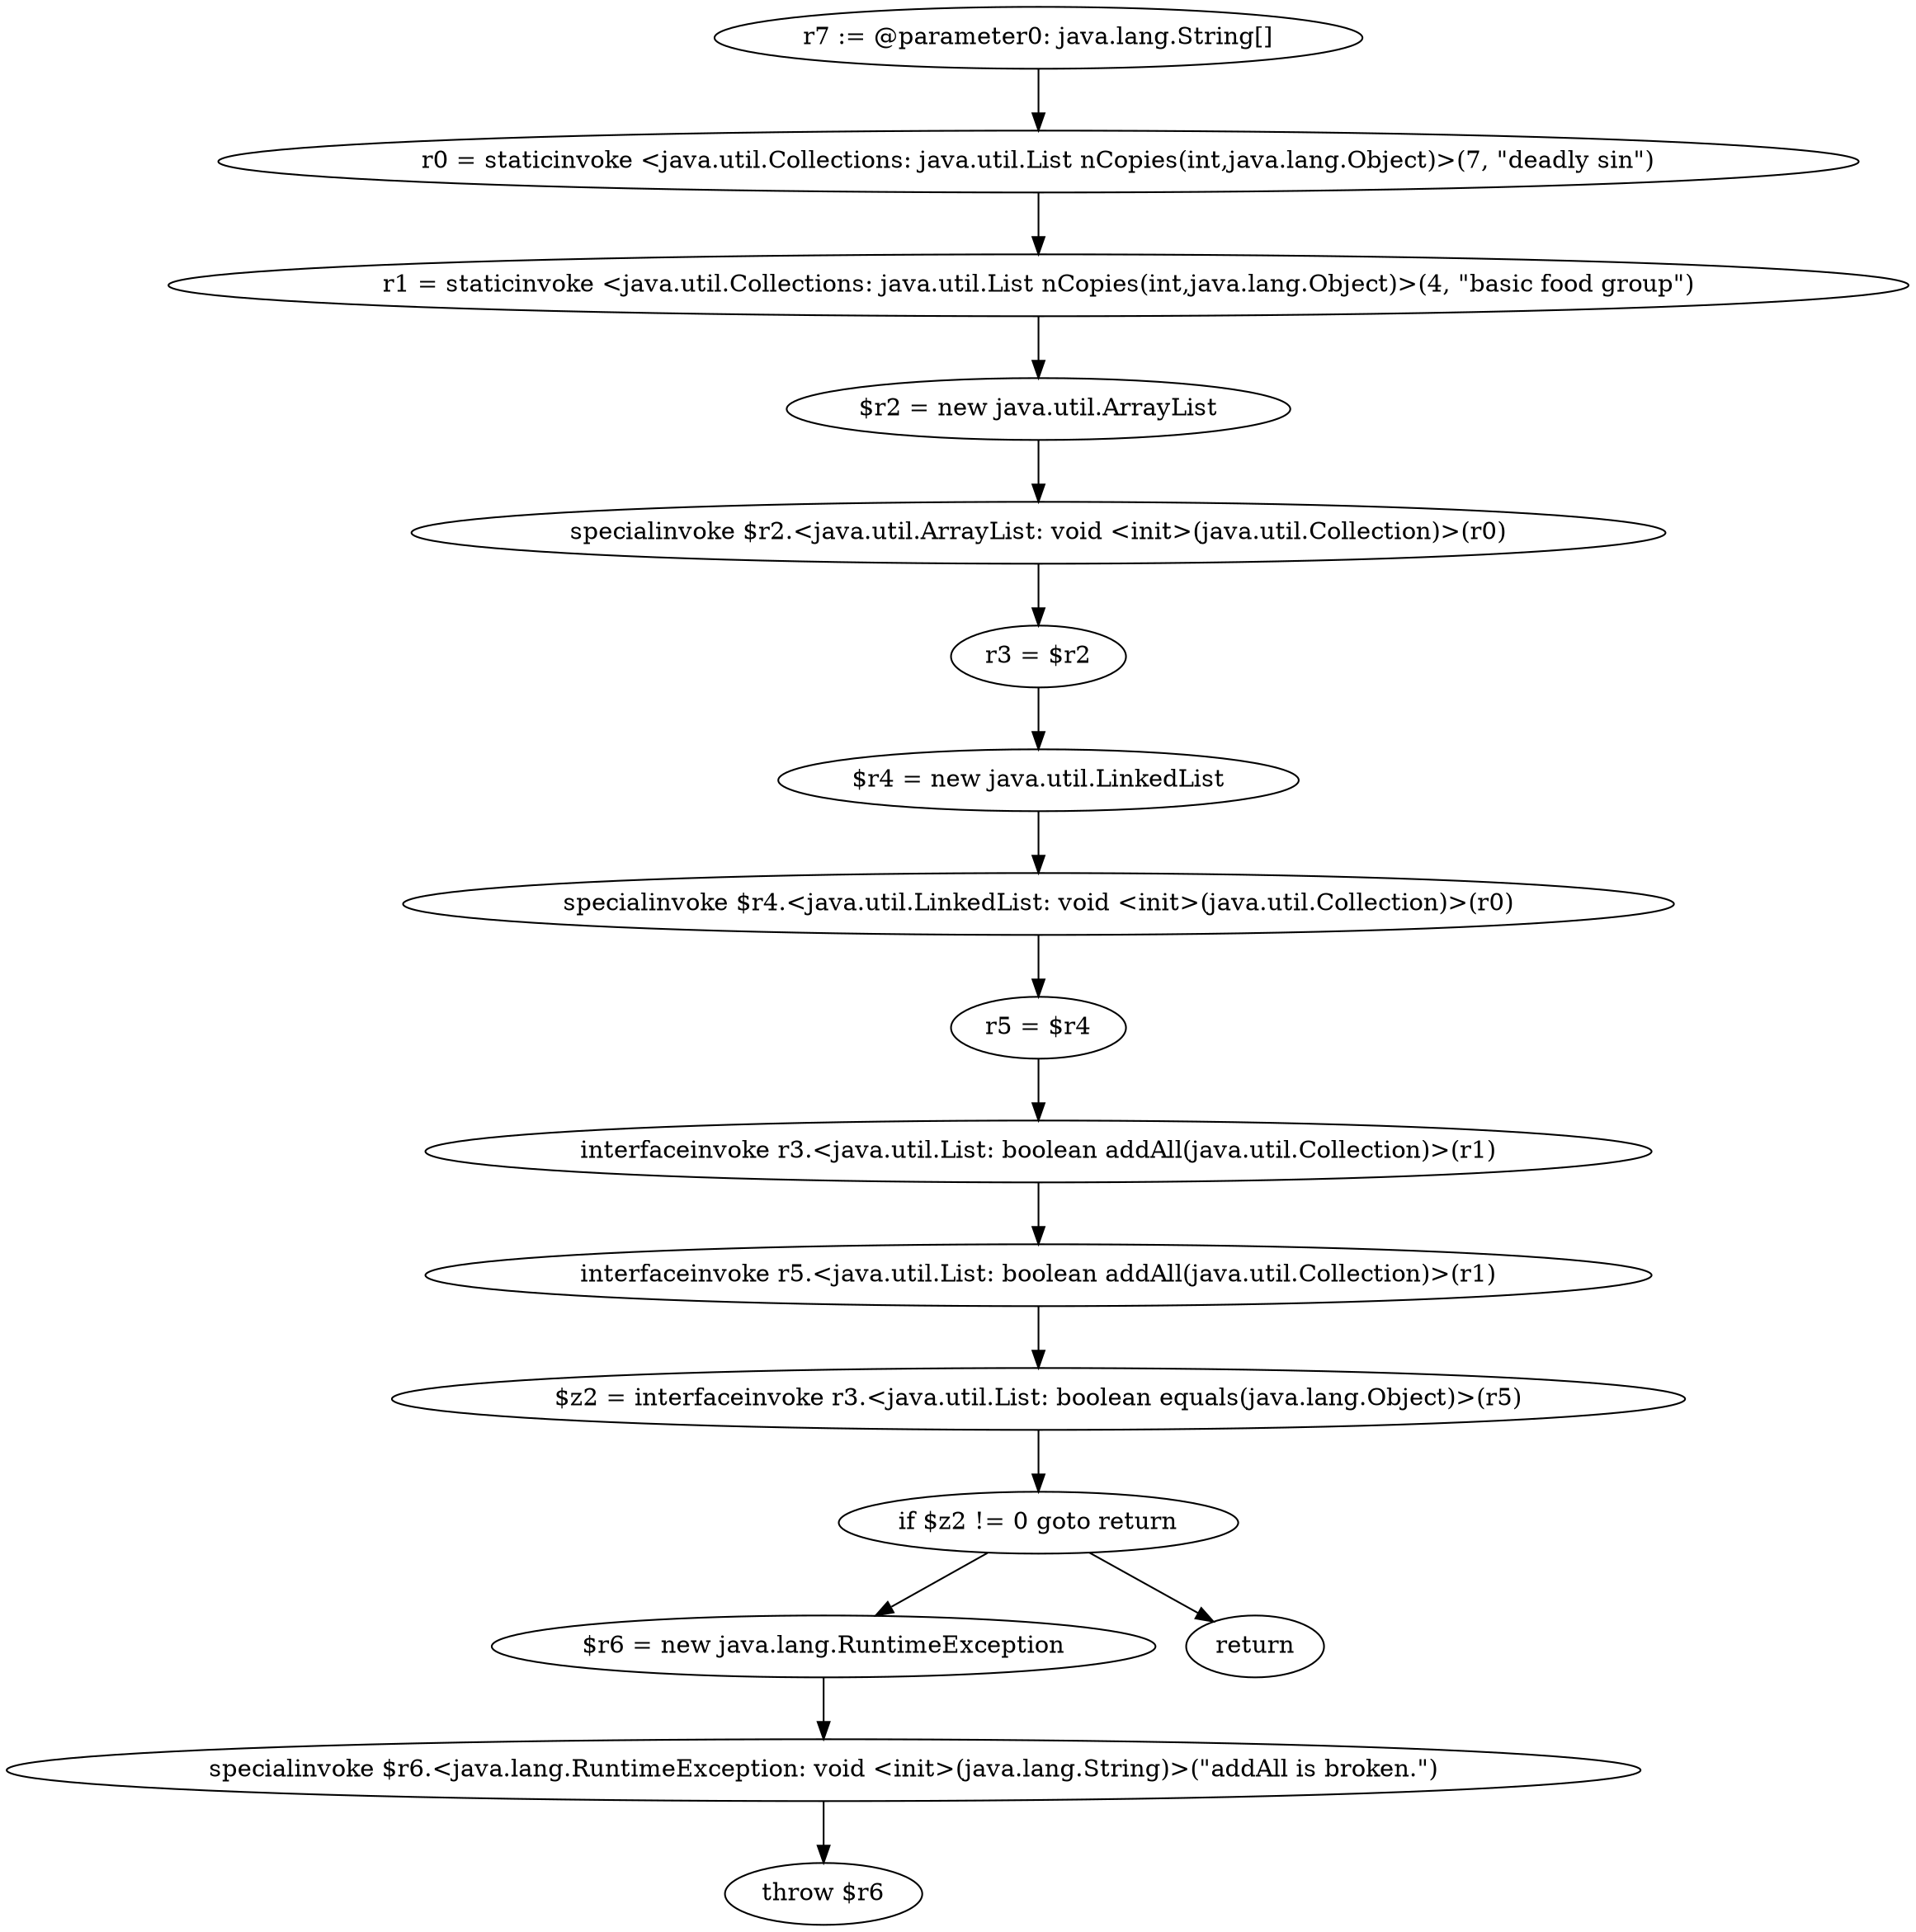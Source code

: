 digraph "unitGraph" {
    "r7 := @parameter0: java.lang.String[]"
    "r0 = staticinvoke <java.util.Collections: java.util.List nCopies(int,java.lang.Object)>(7, \"deadly sin\")"
    "r1 = staticinvoke <java.util.Collections: java.util.List nCopies(int,java.lang.Object)>(4, \"basic food group\")"
    "$r2 = new java.util.ArrayList"
    "specialinvoke $r2.<java.util.ArrayList: void <init>(java.util.Collection)>(r0)"
    "r3 = $r2"
    "$r4 = new java.util.LinkedList"
    "specialinvoke $r4.<java.util.LinkedList: void <init>(java.util.Collection)>(r0)"
    "r5 = $r4"
    "interfaceinvoke r3.<java.util.List: boolean addAll(java.util.Collection)>(r1)"
    "interfaceinvoke r5.<java.util.List: boolean addAll(java.util.Collection)>(r1)"
    "$z2 = interfaceinvoke r3.<java.util.List: boolean equals(java.lang.Object)>(r5)"
    "if $z2 != 0 goto return"
    "$r6 = new java.lang.RuntimeException"
    "specialinvoke $r6.<java.lang.RuntimeException: void <init>(java.lang.String)>(\"addAll is broken.\")"
    "throw $r6"
    "return"
    "r7 := @parameter0: java.lang.String[]"->"r0 = staticinvoke <java.util.Collections: java.util.List nCopies(int,java.lang.Object)>(7, \"deadly sin\")";
    "r0 = staticinvoke <java.util.Collections: java.util.List nCopies(int,java.lang.Object)>(7, \"deadly sin\")"->"r1 = staticinvoke <java.util.Collections: java.util.List nCopies(int,java.lang.Object)>(4, \"basic food group\")";
    "r1 = staticinvoke <java.util.Collections: java.util.List nCopies(int,java.lang.Object)>(4, \"basic food group\")"->"$r2 = new java.util.ArrayList";
    "$r2 = new java.util.ArrayList"->"specialinvoke $r2.<java.util.ArrayList: void <init>(java.util.Collection)>(r0)";
    "specialinvoke $r2.<java.util.ArrayList: void <init>(java.util.Collection)>(r0)"->"r3 = $r2";
    "r3 = $r2"->"$r4 = new java.util.LinkedList";
    "$r4 = new java.util.LinkedList"->"specialinvoke $r4.<java.util.LinkedList: void <init>(java.util.Collection)>(r0)";
    "specialinvoke $r4.<java.util.LinkedList: void <init>(java.util.Collection)>(r0)"->"r5 = $r4";
    "r5 = $r4"->"interfaceinvoke r3.<java.util.List: boolean addAll(java.util.Collection)>(r1)";
    "interfaceinvoke r3.<java.util.List: boolean addAll(java.util.Collection)>(r1)"->"interfaceinvoke r5.<java.util.List: boolean addAll(java.util.Collection)>(r1)";
    "interfaceinvoke r5.<java.util.List: boolean addAll(java.util.Collection)>(r1)"->"$z2 = interfaceinvoke r3.<java.util.List: boolean equals(java.lang.Object)>(r5)";
    "$z2 = interfaceinvoke r3.<java.util.List: boolean equals(java.lang.Object)>(r5)"->"if $z2 != 0 goto return";
    "if $z2 != 0 goto return"->"$r6 = new java.lang.RuntimeException";
    "if $z2 != 0 goto return"->"return";
    "$r6 = new java.lang.RuntimeException"->"specialinvoke $r6.<java.lang.RuntimeException: void <init>(java.lang.String)>(\"addAll is broken.\")";
    "specialinvoke $r6.<java.lang.RuntimeException: void <init>(java.lang.String)>(\"addAll is broken.\")"->"throw $r6";
}
